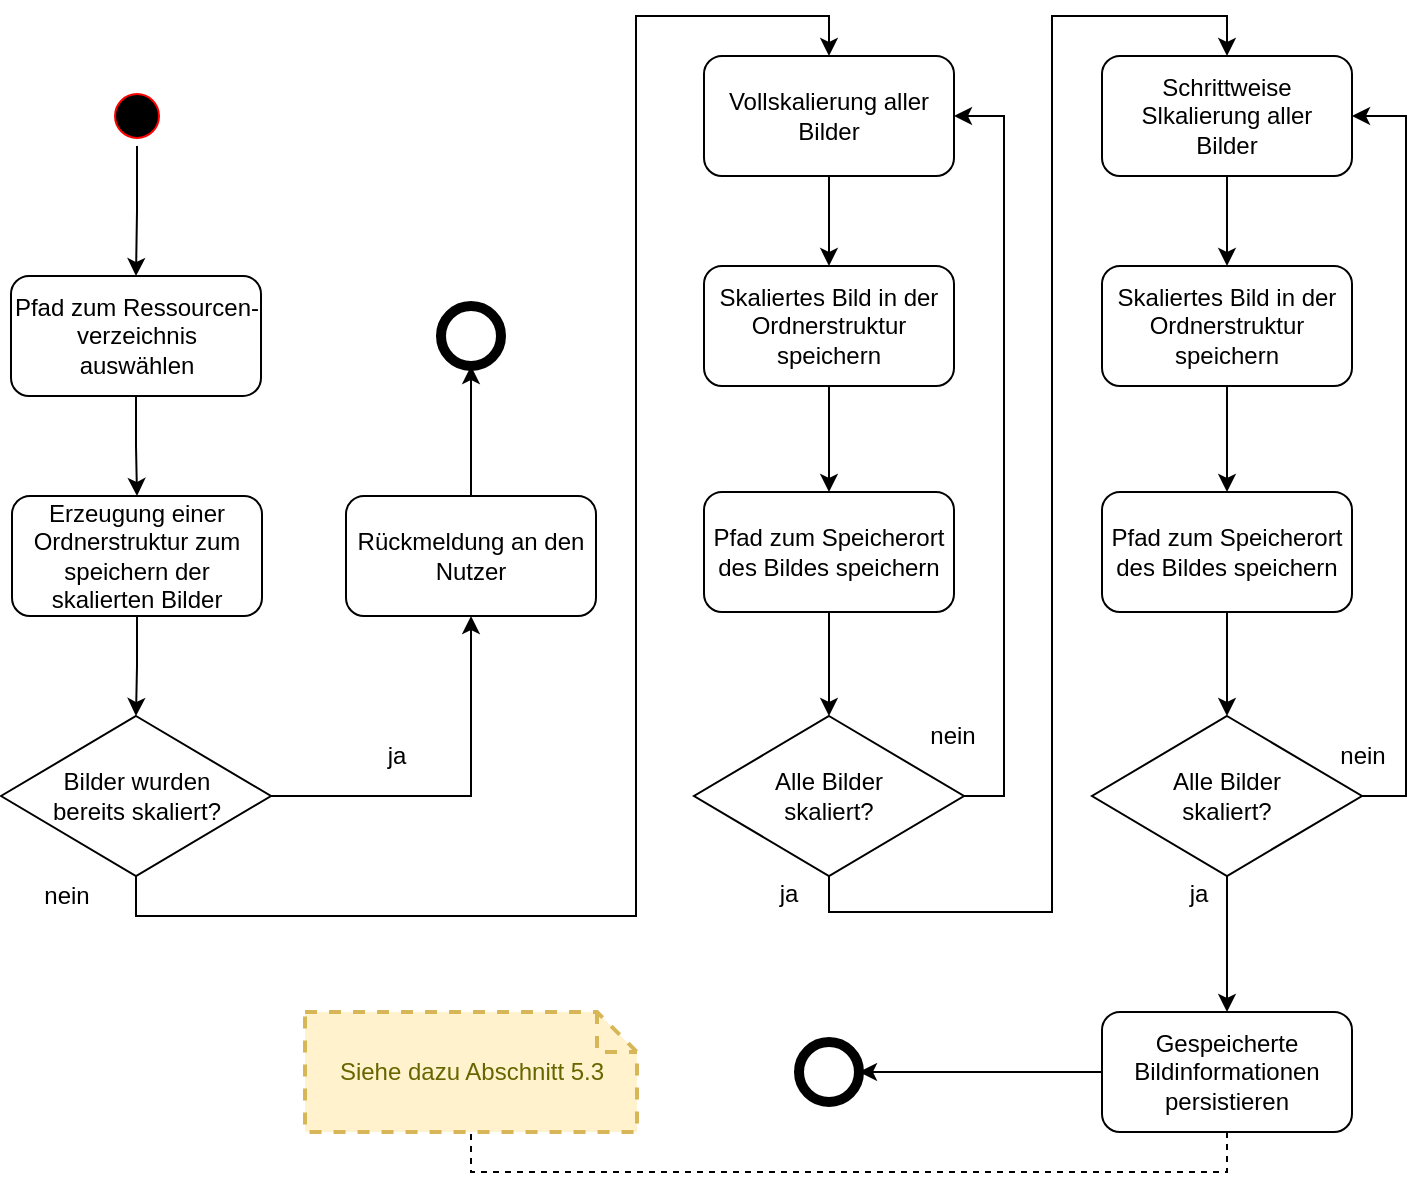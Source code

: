 <mxfile version="14.6.13" type="device"><diagram id="KfGwqDOZUEdx2ynjDIR0" name="Seite-1"><mxGraphModel dx="1550" dy="895" grid="0" gridSize="10" guides="1" tooltips="1" connect="1" arrows="1" fold="1" page="1" pageScale="1" pageWidth="827" pageHeight="1169" math="0" shadow="0"><root><mxCell id="0"/><mxCell id="1" parent="0"/><mxCell id="XsYPqFAgoMO8AmWk0Z6b-1" style="edgeStyle=orthogonalEdgeStyle;rounded=0;orthogonalLoop=1;jettySize=auto;html=1;entryX=0.5;entryY=0;entryDx=0;entryDy=0;fontSize=12;" edge="1" parent="1" source="VGoIx6I7OfzD7Z59heiI-1" target="VGoIx6I7OfzD7Z59heiI-6"><mxGeometry relative="1" as="geometry"/></mxCell><mxCell id="VGoIx6I7OfzD7Z59heiI-1" value="" style="ellipse;html=1;shape=startState;fillColor=#000000;strokeColor=#ff0000;" parent="1" vertex="1"><mxGeometry x="100.5" y="135" width="30" height="30" as="geometry"/></mxCell><mxCell id="VGoIx6I7OfzD7Z59heiI-9" style="edgeStyle=orthogonalEdgeStyle;rounded=0;orthogonalLoop=1;jettySize=auto;html=1;entryX=0.5;entryY=0;entryDx=0;entryDy=0;" parent="1" source="VGoIx6I7OfzD7Z59heiI-6" target="VGoIx6I7OfzD7Z59heiI-8" edge="1"><mxGeometry relative="1" as="geometry"/></mxCell><mxCell id="VGoIx6I7OfzD7Z59heiI-6" value="Pfad zum Ressourcen-&lt;br&gt;verzeichnis&lt;br&gt;auswählen" style="rounded=1;whiteSpace=wrap;html=1;" parent="1" vertex="1"><mxGeometry x="52.5" y="230" width="125" height="60" as="geometry"/></mxCell><mxCell id="VGoIx6I7OfzD7Z59heiI-11" style="edgeStyle=orthogonalEdgeStyle;rounded=0;orthogonalLoop=1;jettySize=auto;html=1;entryX=0.5;entryY=0;entryDx=0;entryDy=0;" parent="1" source="VGoIx6I7OfzD7Z59heiI-8" target="VGoIx6I7OfzD7Z59heiI-10" edge="1"><mxGeometry relative="1" as="geometry"/></mxCell><mxCell id="VGoIx6I7OfzD7Z59heiI-8" value="Erzeugung einer Ordnerstruktur zum speichern der skalierten Bilder" style="rounded=1;whiteSpace=wrap;html=1;" parent="1" vertex="1"><mxGeometry x="53" y="340" width="125" height="60" as="geometry"/></mxCell><mxCell id="VGoIx6I7OfzD7Z59heiI-15" style="edgeStyle=orthogonalEdgeStyle;rounded=0;orthogonalLoop=1;jettySize=auto;html=1;entryX=0.5;entryY=1;entryDx=0;entryDy=0;" parent="1" source="VGoIx6I7OfzD7Z59heiI-10" target="VGoIx6I7OfzD7Z59heiI-12" edge="1"><mxGeometry relative="1" as="geometry"/></mxCell><mxCell id="VGoIx6I7OfzD7Z59heiI-30" style="edgeStyle=orthogonalEdgeStyle;rounded=0;orthogonalLoop=1;jettySize=auto;html=1;entryX=0.5;entryY=0;entryDx=0;entryDy=0;exitX=0.5;exitY=1;exitDx=0;exitDy=0;" parent="1" source="VGoIx6I7OfzD7Z59heiI-10" target="VGoIx6I7OfzD7Z59heiI-19" edge="1"><mxGeometry relative="1" as="geometry"><Array as="points"><mxPoint x="115" y="550"/><mxPoint x="365" y="550"/><mxPoint x="365" y="100"/><mxPoint x="462" y="100"/></Array></mxGeometry></mxCell><mxCell id="VGoIx6I7OfzD7Z59heiI-10" value="Bilder wurden &lt;br&gt;bereits skaliert?" style="rhombus;whiteSpace=wrap;html=1;" parent="1" vertex="1"><mxGeometry x="47.5" y="450" width="135" height="80" as="geometry"/></mxCell><mxCell id="VGoIx6I7OfzD7Z59heiI-18" style="edgeStyle=orthogonalEdgeStyle;rounded=0;orthogonalLoop=1;jettySize=auto;html=1;entryX=0.5;entryY=1;entryDx=0;entryDy=0;" parent="1" source="VGoIx6I7OfzD7Z59heiI-12" target="VGoIx6I7OfzD7Z59heiI-17" edge="1"><mxGeometry relative="1" as="geometry"/></mxCell><mxCell id="VGoIx6I7OfzD7Z59heiI-12" value="Rückmeldung an den Nutzer" style="rounded=1;whiteSpace=wrap;html=1;" parent="1" vertex="1"><mxGeometry x="220" y="340" width="125" height="60" as="geometry"/></mxCell><mxCell id="VGoIx6I7OfzD7Z59heiI-14" value="ja" style="text;html=1;align=center;verticalAlign=middle;resizable=0;points=[];autosize=1;strokeColor=none;" parent="1" vertex="1"><mxGeometry x="230" y="460" width="30" height="20" as="geometry"/></mxCell><mxCell id="VGoIx6I7OfzD7Z59heiI-17" value="" style="shape=ellipse;html=1;dashed=0;whitespace=wrap;aspect=fixed;strokeWidth=5;perimeter=ellipsePerimeter;" parent="1" vertex="1"><mxGeometry x="267.5" y="245" width="30" height="30" as="geometry"/></mxCell><mxCell id="bQMoAllIkFGMBdQftZbZ-3" style="edgeStyle=orthogonalEdgeStyle;rounded=0;orthogonalLoop=1;jettySize=auto;html=1;entryX=0.5;entryY=0;entryDx=0;entryDy=0;endArrow=classic;endFill=1;" parent="1" source="VGoIx6I7OfzD7Z59heiI-19" target="bQMoAllIkFGMBdQftZbZ-2" edge="1"><mxGeometry relative="1" as="geometry"/></mxCell><mxCell id="VGoIx6I7OfzD7Z59heiI-19" value="Vollskalierung aller Bilder" style="rounded=1;whiteSpace=wrap;html=1;" parent="1" vertex="1"><mxGeometry x="399" y="120" width="125" height="60" as="geometry"/></mxCell><mxCell id="VGoIx6I7OfzD7Z59heiI-27" style="edgeStyle=orthogonalEdgeStyle;rounded=0;orthogonalLoop=1;jettySize=auto;html=1;entryX=1;entryY=0.5;entryDx=0;entryDy=0;exitX=1;exitY=0.5;exitDx=0;exitDy=0;" parent="1" source="VGoIx6I7OfzD7Z59heiI-21" target="VGoIx6I7OfzD7Z59heiI-19" edge="1"><mxGeometry relative="1" as="geometry"/></mxCell><mxCell id="bQMoAllIkFGMBdQftZbZ-5" style="edgeStyle=orthogonalEdgeStyle;rounded=0;orthogonalLoop=1;jettySize=auto;html=1;entryX=0.5;entryY=0;entryDx=0;entryDy=0;endArrow=classic;endFill=1;exitX=0.5;exitY=1;exitDx=0;exitDy=0;" parent="1" source="VGoIx6I7OfzD7Z59heiI-21" target="VGoIx6I7OfzD7Z59heiI-28" edge="1"><mxGeometry relative="1" as="geometry"><Array as="points"><mxPoint x="462" y="548"/><mxPoint x="573" y="548"/><mxPoint x="573" y="100"/><mxPoint x="661" y="100"/></Array></mxGeometry></mxCell><mxCell id="VGoIx6I7OfzD7Z59heiI-21" value="Alle Bilder &lt;br&gt;skaliert?" style="rhombus;whiteSpace=wrap;html=1;" parent="1" vertex="1"><mxGeometry x="394" y="450" width="135" height="80" as="geometry"/></mxCell><mxCell id="VGoIx6I7OfzD7Z59heiI-24" value="nein" style="text;html=1;align=center;verticalAlign=middle;resizable=0;points=[];autosize=1;strokeColor=none;rotation=0;" parent="1" vertex="1"><mxGeometry x="503" y="450" width="40" height="20" as="geometry"/></mxCell><mxCell id="bQMoAllIkFGMBdQftZbZ-12" style="edgeStyle=orthogonalEdgeStyle;rounded=0;orthogonalLoop=1;jettySize=auto;html=1;entryX=0.5;entryY=0;entryDx=0;entryDy=0;endArrow=classic;endFill=1;" parent="1" source="VGoIx6I7OfzD7Z59heiI-28" target="bQMoAllIkFGMBdQftZbZ-10" edge="1"><mxGeometry relative="1" as="geometry"/></mxCell><mxCell id="VGoIx6I7OfzD7Z59heiI-28" value="Schrittweise Slkalierung aller &lt;br&gt;Bilder" style="rounded=1;whiteSpace=wrap;html=1;" parent="1" vertex="1"><mxGeometry x="598" y="120" width="125" height="60" as="geometry"/></mxCell><mxCell id="VGoIx6I7OfzD7Z59heiI-31" value="nein" style="text;html=1;align=center;verticalAlign=middle;resizable=0;points=[];autosize=1;strokeColor=none;" parent="1" vertex="1"><mxGeometry x="60" y="530" width="40" height="20" as="geometry"/></mxCell><mxCell id="VGoIx6I7OfzD7Z59heiI-35" style="edgeStyle=orthogonalEdgeStyle;rounded=0;orthogonalLoop=1;jettySize=auto;html=1;entryX=1;entryY=0.5;entryDx=0;entryDy=0;exitX=1;exitY=0.5;exitDx=0;exitDy=0;" parent="1" source="VGoIx6I7OfzD7Z59heiI-32" target="VGoIx6I7OfzD7Z59heiI-28" edge="1"><mxGeometry relative="1" as="geometry"><Array as="points"><mxPoint x="750" y="490"/><mxPoint x="750" y="150"/></Array></mxGeometry></mxCell><mxCell id="bQMoAllIkFGMBdQftZbZ-18" style="edgeStyle=orthogonalEdgeStyle;rounded=0;orthogonalLoop=1;jettySize=auto;html=1;entryX=0.5;entryY=0;entryDx=0;entryDy=0;endArrow=classic;endFill=1;" parent="1" source="VGoIx6I7OfzD7Z59heiI-32" target="bQMoAllIkFGMBdQftZbZ-17" edge="1"><mxGeometry relative="1" as="geometry"/></mxCell><mxCell id="VGoIx6I7OfzD7Z59heiI-32" value="Alle Bilder &lt;br&gt;skaliert?" style="rhombus;whiteSpace=wrap;html=1;" parent="1" vertex="1"><mxGeometry x="593" y="450" width="135" height="80" as="geometry"/></mxCell><mxCell id="VGoIx6I7OfzD7Z59heiI-36" value="ja" style="text;html=1;align=center;verticalAlign=middle;resizable=0;points=[];autosize=1;strokeColor=none;" parent="1" vertex="1"><mxGeometry x="631" y="529" width="30" height="20" as="geometry"/></mxCell><mxCell id="VGoIx6I7OfzD7Z59heiI-37" value="nein" style="text;html=1;align=center;verticalAlign=middle;resizable=0;points=[];autosize=1;strokeColor=none;" parent="1" vertex="1"><mxGeometry x="708" y="460" width="40" height="20" as="geometry"/></mxCell><mxCell id="bQMoAllIkFGMBdQftZbZ-8" style="edgeStyle=orthogonalEdgeStyle;rounded=0;orthogonalLoop=1;jettySize=auto;html=1;entryX=0.5;entryY=0;entryDx=0;entryDy=0;endArrow=classic;endFill=1;" parent="1" source="bQMoAllIkFGMBdQftZbZ-2" target="bQMoAllIkFGMBdQftZbZ-7" edge="1"><mxGeometry relative="1" as="geometry"/></mxCell><mxCell id="bQMoAllIkFGMBdQftZbZ-2" value="Skaliertes Bild in der Ordnerstruktur speichern" style="rounded=1;whiteSpace=wrap;html=1;" parent="1" vertex="1"><mxGeometry x="399" y="225" width="125" height="60" as="geometry"/></mxCell><mxCell id="bQMoAllIkFGMBdQftZbZ-6" value="ja" style="text;html=1;align=center;verticalAlign=middle;resizable=0;points=[];autosize=1;strokeColor=none;" parent="1" vertex="1"><mxGeometry x="431" y="530" width="20" height="18" as="geometry"/></mxCell><mxCell id="bQMoAllIkFGMBdQftZbZ-9" style="edgeStyle=orthogonalEdgeStyle;rounded=0;orthogonalLoop=1;jettySize=auto;html=1;endArrow=classic;endFill=1;" parent="1" source="bQMoAllIkFGMBdQftZbZ-7" target="VGoIx6I7OfzD7Z59heiI-21" edge="1"><mxGeometry relative="1" as="geometry"/></mxCell><mxCell id="bQMoAllIkFGMBdQftZbZ-7" value="Pfad zum Speicherort des Bildes speichern" style="rounded=1;whiteSpace=wrap;html=1;" parent="1" vertex="1"><mxGeometry x="399" y="338" width="125" height="60" as="geometry"/></mxCell><mxCell id="bQMoAllIkFGMBdQftZbZ-13" style="edgeStyle=orthogonalEdgeStyle;rounded=0;orthogonalLoop=1;jettySize=auto;html=1;entryX=0.5;entryY=0;entryDx=0;entryDy=0;endArrow=classic;endFill=1;" parent="1" source="bQMoAllIkFGMBdQftZbZ-10" target="bQMoAllIkFGMBdQftZbZ-11" edge="1"><mxGeometry relative="1" as="geometry"/></mxCell><mxCell id="bQMoAllIkFGMBdQftZbZ-10" value="Skaliertes Bild in der Ordnerstruktur speichern" style="rounded=1;whiteSpace=wrap;html=1;" parent="1" vertex="1"><mxGeometry x="598" y="225" width="125" height="60" as="geometry"/></mxCell><mxCell id="s3s6T6GR64dAagjNYRLW-1" style="edgeStyle=orthogonalEdgeStyle;rounded=0;orthogonalLoop=1;jettySize=auto;html=1;entryX=0.5;entryY=0;entryDx=0;entryDy=0;fontSize=12;endArrow=classic;endFill=1;" parent="1" source="bQMoAllIkFGMBdQftZbZ-11" target="VGoIx6I7OfzD7Z59heiI-32" edge="1"><mxGeometry relative="1" as="geometry"/></mxCell><mxCell id="bQMoAllIkFGMBdQftZbZ-11" value="Pfad zum Speicherort des Bildes speichern" style="rounded=1;whiteSpace=wrap;html=1;" parent="1" vertex="1"><mxGeometry x="598" y="338" width="125" height="60" as="geometry"/></mxCell><mxCell id="bQMoAllIkFGMBdQftZbZ-20" style="edgeStyle=orthogonalEdgeStyle;rounded=0;orthogonalLoop=1;jettySize=auto;html=1;endArrow=classic;endFill=1;" parent="1" source="bQMoAllIkFGMBdQftZbZ-17" target="bQMoAllIkFGMBdQftZbZ-19" edge="1"><mxGeometry relative="1" as="geometry"/></mxCell><mxCell id="bQMoAllIkFGMBdQftZbZ-24" style="edgeStyle=orthogonalEdgeStyle;rounded=0;orthogonalLoop=1;jettySize=auto;html=1;entryX=0.5;entryY=1;entryDx=0;entryDy=0;entryPerimeter=0;endArrow=none;endFill=0;exitX=0.5;exitY=1;exitDx=0;exitDy=0;dashed=1;" parent="1" source="bQMoAllIkFGMBdQftZbZ-17" target="bQMoAllIkFGMBdQftZbZ-21" edge="1"><mxGeometry relative="1" as="geometry"/></mxCell><mxCell id="bQMoAllIkFGMBdQftZbZ-17" value="Gespeicherte Bildinformationen persistieren" style="rounded=1;whiteSpace=wrap;html=1;" parent="1" vertex="1"><mxGeometry x="598" y="598" width="125" height="60" as="geometry"/></mxCell><mxCell id="bQMoAllIkFGMBdQftZbZ-19" value="" style="shape=ellipse;html=1;dashed=0;whitespace=wrap;aspect=fixed;strokeWidth=5;perimeter=ellipsePerimeter;" parent="1" vertex="1"><mxGeometry x="446.5" y="613" width="30" height="30" as="geometry"/></mxCell><mxCell id="bQMoAllIkFGMBdQftZbZ-21" value="Siehe dazu Abschnitt 5.3" style="shape=note;strokeWidth=2;fontSize=12;size=20;whiteSpace=wrap;html=1;fillColor=#fff2cc;strokeColor=#d6b656;fontColor=#666600;dashed=1;" parent="1" vertex="1"><mxGeometry x="199.5" y="598" width="166" height="60" as="geometry"/></mxCell></root></mxGraphModel></diagram></mxfile>